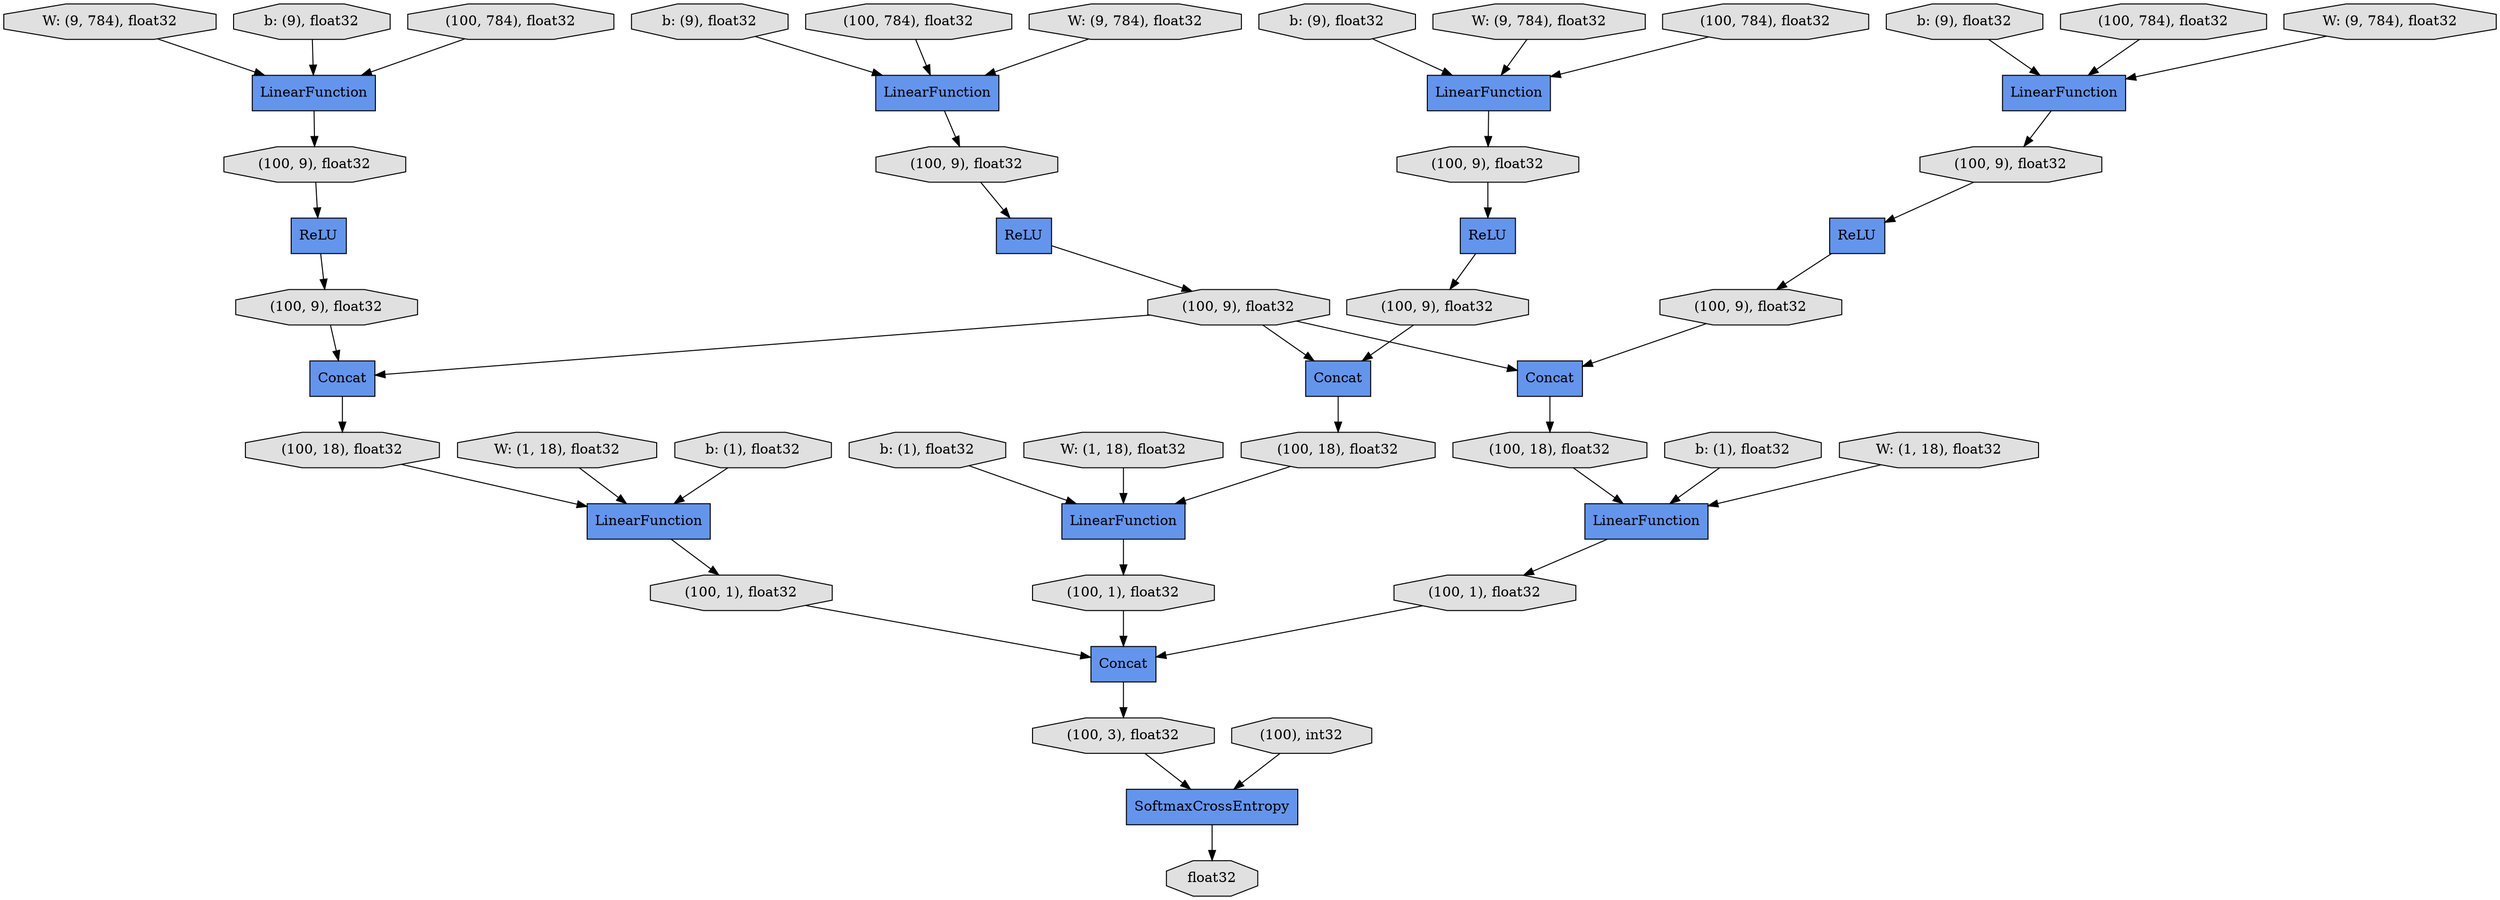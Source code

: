 digraph graphname{rankdir=TB;139839116480584 [label="(100, 9), float32",shape="octagon",fillcolor="#E0E0E0",style="filled"];139839734519904 [label="(100, 9), float32",shape="octagon",fillcolor="#E0E0E0",style="filled"];139839733534848 [label="(100, 18), float32",shape="octagon",fillcolor="#E0E0E0",style="filled"];139839737419928 [label="LinearFunction",shape="record",fillcolor="#6495ED",style="filled"];139839116480640 [label="LinearFunction",shape="record",fillcolor="#6495ED",style="filled"];139839116480696 [label="ReLU",shape="record",fillcolor="#6495ED",style="filled"];139839733535016 [label="LinearFunction",shape="record",fillcolor="#6495ED",style="filled"];139839733535072 [label="Concat",shape="record",fillcolor="#6495ED",style="filled"];139839116480864 [label="ReLU",shape="record",fillcolor="#6495ED",style="filled"];139839733535184 [label="(100, 1), float32",shape="octagon",fillcolor="#E0E0E0",style="filled"];139839116483048 [label="(100, 18), float32",shape="octagon",fillcolor="#E0E0E0",style="filled"];139839119557072 [label="W: (9, 784), float32",shape="octagon",fillcolor="#E0E0E0",style="filled"];139839733686792 [label="b: (1), float32",shape="octagon",fillcolor="#E0E0E0",style="filled"];139839116483104 [label="ReLU",shape="record",fillcolor="#6495ED",style="filled"];139839733686848 [label="W: (1, 18), float32",shape="octagon",fillcolor="#E0E0E0",style="filled"];139839733592640 [label="(100, 9), float32",shape="octagon",fillcolor="#E0E0E0",style="filled"];139839734428280 [label="SoftmaxCrossEntropy",shape="record",fillcolor="#6495ED",style="filled"];139839733535352 [label="(100, 18), float32",shape="octagon",fillcolor="#E0E0E0",style="filled"];139839706077896 [label="b: (9), float32",shape="octagon",fillcolor="#E0E0E0",style="filled"];139839727831808 [label="(100, 784), float32",shape="octagon",fillcolor="#E0E0E0",style="filled"];139839733529344 [label="b: (9), float32",shape="octagon",fillcolor="#E0E0E0",style="filled"];139839733535520 [label="LinearFunction",shape="record",fillcolor="#6495ED",style="filled"];139839116483384 [label="(100, 9), float32",shape="octagon",fillcolor="#E0E0E0",style="filled"];139839733527384 [label="W: (9, 784), float32",shape="octagon",fillcolor="#E0E0E0",style="filled"];139839156906864 [label="b: (9), float32",shape="octagon",fillcolor="#E0E0E0",style="filled"];139839116481424 [label="(100, 784), float32",shape="octagon",fillcolor="#E0E0E0",style="filled"];139839733535688 [label="(100, 1), float32",shape="octagon",fillcolor="#E0E0E0",style="filled"];139839733535744 [label="(100, 3), float32",shape="octagon",fillcolor="#E0E0E0",style="filled"];139839116483608 [label="(100, 9), float32",shape="octagon",fillcolor="#E0E0E0",style="filled"];139839733527552 [label="b: (9), float32",shape="octagon",fillcolor="#E0E0E0",style="filled"];139839733535800 [label="float32",shape="octagon",fillcolor="#E0E0E0",style="filled"];139839116483776 [label="Concat",shape="record",fillcolor="#6495ED",style="filled"];139839116481760 [label="LinearFunction",shape="record",fillcolor="#6495ED",style="filled"];139839116481816 [label="(100, 9), float32",shape="octagon",fillcolor="#E0E0E0",style="filled"];139839119586584 [label="LinearFunction",shape="record",fillcolor="#6495ED",style="filled"];139839116481928 [label="(100), int32",shape="octagon",fillcolor="#E0E0E0",style="filled"];139839706078624 [label="W: (9, 784), float32",shape="octagon",fillcolor="#E0E0E0",style="filled"];139839116484056 [label="Concat",shape="record",fillcolor="#6495ED",style="filled"];139839733687800 [label="W: (1, 18), float32",shape="octagon",fillcolor="#E0E0E0",style="filled"];139839733593648 [label="LinearFunction",shape="record",fillcolor="#6495ED",style="filled"];139839116482096 [label="(100, 9), float32",shape="octagon",fillcolor="#E0E0E0",style="filled"];139839733687968 [label="b: (1), float32",shape="octagon",fillcolor="#E0E0E0",style="filled"];139839733595832 [label="(100, 1), float32",shape="octagon",fillcolor="#E0E0E0",style="filled"];139839116482208 [label="ReLU",shape="record",fillcolor="#6495ED",style="filled"];139839733595888 [label="Concat",shape="record",fillcolor="#6495ED",style="filled"];139839116484336 [label="(100, 9), float32",shape="octagon",fillcolor="#E0E0E0",style="filled"];139839733747496 [label="W: (1, 18), float32",shape="octagon",fillcolor="#E0E0E0",style="filled"];139839156809512 [label="W: (9, 784), float32",shape="octagon",fillcolor="#E0E0E0",style="filled"];139839116482376 [label="(100, 784), float32",shape="octagon",fillcolor="#E0E0E0",style="filled"];139839116484392 [label="(100, 784), float32",shape="octagon",fillcolor="#E0E0E0",style="filled"];139839733688192 [label="b: (1), float32",shape="octagon",fillcolor="#E0E0E0",style="filled"];139839727831808 -> 139839119586584;139839733688192 -> 139839733535016;139839116481928 -> 139839734428280;139839116483384 -> 139839116484056;139839116484056 -> 139839116483048;139839116482208 -> 139839733592640;139839733527552 -> 139839116481760;139839733529344 -> 139839116480640;139839733686792 -> 139839733535520;139839733535352 -> 139839733535520;139839156906864 -> 139839737419928;139839116481816 -> 139839116480864;139839733535520 -> 139839733535688;139839706077896 -> 139839119586584;139839156809512 -> 139839737419928;139839116483608 -> 139839116482208;139839733687968 -> 139839733593648;139839116481424 -> 139839737419928;139839116480584 -> 139839116484056;139839733747496 -> 139839733593648;139839116483048 -> 139839733593648;139839733535744 -> 139839734428280;139839116481760 -> 139839116484336;139839733592640 -> 139839733535072;139839116483384 -> 139839733535072;139839706078624 -> 139839119586584;139839119557072 -> 139839116481760;139839116480696 -> 139839116483384;139839116482096 -> 139839733595888;139839734519904 -> 139839116480696;139839733686848 -> 139839733535520;139839733593648 -> 139839733595832;139839733527384 -> 139839116480640;139839116483384 -> 139839733595888;139839116480864 -> 139839116480584;139839733535072 -> 139839733535352;139839116483104 -> 139839116482096;139839734428280 -> 139839733535800;139839119586584 -> 139839734519904;139839733687800 -> 139839733535016;139839116483776 -> 139839733535744;139839116484336 -> 139839116483104;139839116480640 -> 139839116483608;139839733535184 -> 139839116483776;139839733535016 -> 139839733535184;139839733595888 -> 139839733534848;139839733534848 -> 139839733535016;139839737419928 -> 139839116481816;139839116484392 -> 139839116480640;139839733535688 -> 139839116483776;139839733595832 -> 139839116483776;139839116482376 -> 139839116481760;}